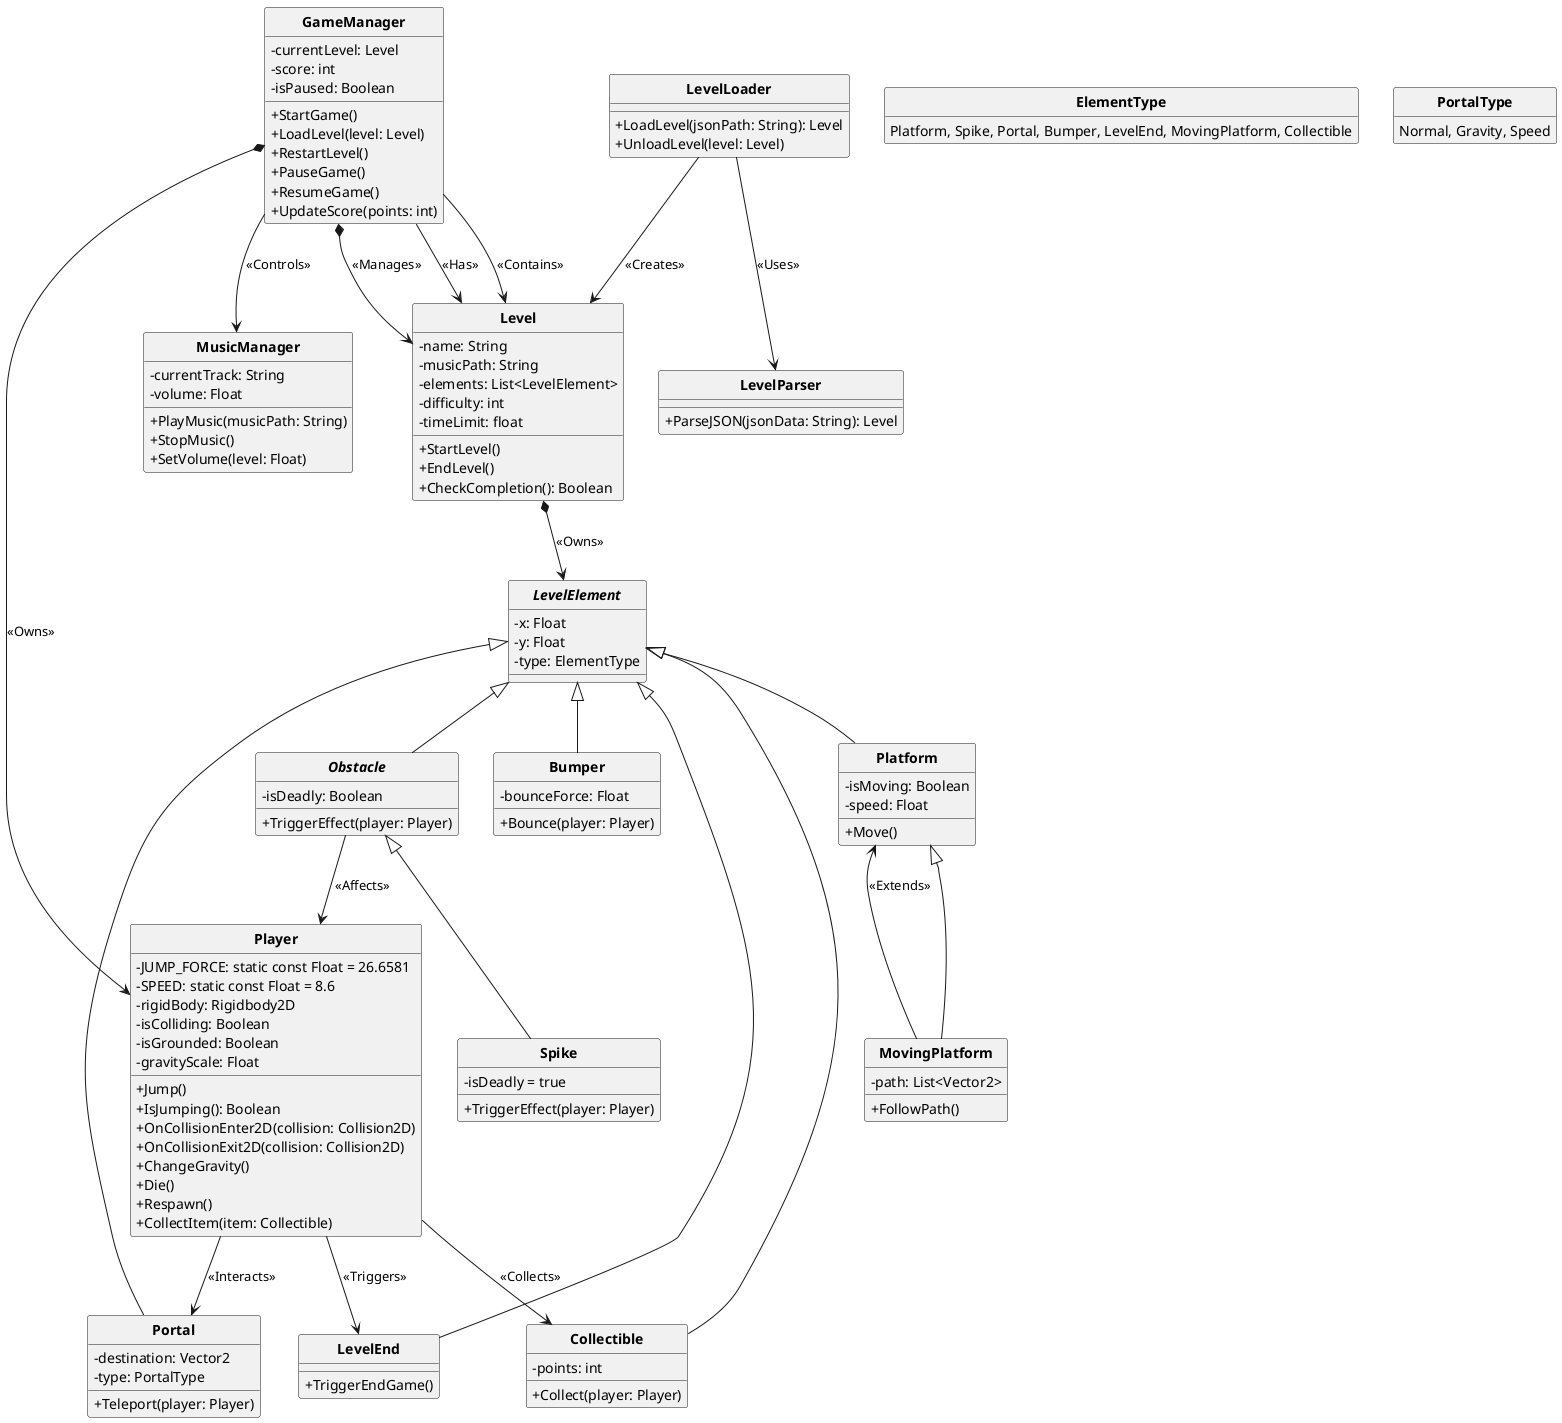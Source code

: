 @startuml GeometryDash - Diagramme de classe

skinparam style strictuml
skinparam classAttributeIconSize 0
skinparam classFontStyle Bold
hide enum methods

class GameManager {
  - currentLevel: Level
  - score: int
  - isPaused: Boolean
  + StartGame()
  + LoadLevel(level: Level)
  + RestartLevel()
  + PauseGame()
  + ResumeGame()
  + UpdateScore(points: int)
}

class Level {
  - name: String
  - musicPath: String
  - elements: List<LevelElement>
  - difficulty: int
  - timeLimit: float
  + StartLevel()
  + EndLevel()
  + CheckCompletion(): Boolean
}

abstract class LevelElement {
  - x: Float
  - y: Float
  - type: ElementType
}

enum ElementType {
  Platform, Spike, Portal, Bumper, LevelEnd, MovingPlatform, Collectible
}

abstract class Obstacle extends LevelElement {
  - isDeadly: Boolean
  + TriggerEffect(player: Player)
}

class Platform extends LevelElement {
  - isMoving: Boolean
  - speed: Float
  + Move()
}

class MovingPlatform extends Platform {
  - path: List<Vector2>
  + FollowPath()
}

class Spike extends Obstacle {
  - isDeadly = true
  + TriggerEffect(player: Player)
}

class Portal extends LevelElement {
  - destination: Vector2
  - type: PortalType
  + Teleport(player: Player)
}

enum PortalType {
  Normal, Gravity, Speed
}

class Bumper extends LevelElement {
  - bounceForce: Float
  + Bounce(player: Player)
}

class LevelEnd extends LevelElement {
  + TriggerEndGame()
}

class Collectible extends LevelElement {
  - points: int
  + Collect(player: Player)
}

class Player {
  - JUMP_FORCE: static const Float = 26.6581
  - SPEED: static const Float = 8.6
  - rigidBody: Rigidbody2D
  - isColliding: Boolean
  - isGrounded: Boolean
  - gravityScale: Float
  + Jump()
  + IsJumping(): Boolean
  + OnCollisionEnter2D(collision: Collision2D)
  + OnCollisionExit2D(collision: Collision2D)
  + ChangeGravity()
  + Die()
  + Respawn()
  + CollectItem(item: Collectible)
}

class LevelLoader {
  + LoadLevel(jsonPath: String): Level
  + UnloadLevel(level: Level)
}

class LevelParser {
  + ParseJSON(jsonData: String): Level
}

class MusicManager {
  - currentTrack: String
  - volume: Float
  + PlayMusic(musicPath: String)
  + StopMusic()
  + SetVolume(level: Float)
}

GameManager *--> Level : <<Manages>>
GameManager --> Level : <<Has>>
Level *--> LevelElement : <<Owns>>
GameManager *--> Player : <<Owns>>
LevelLoader --> Level : <<Creates>>
LevelLoader --> LevelParser : <<Uses>>
GameManager --> MusicManager : <<Controls>>
Player --> LevelEnd : <<Triggers>>
Player --> Portal : <<Interacts>>
Player --> Collectible : <<Collects>>
Obstacle --> Player : <<Affects>>
MovingPlatform --> Platform : <<Extends>>
GameManager --> Level : <<Contains>>

@enduml
